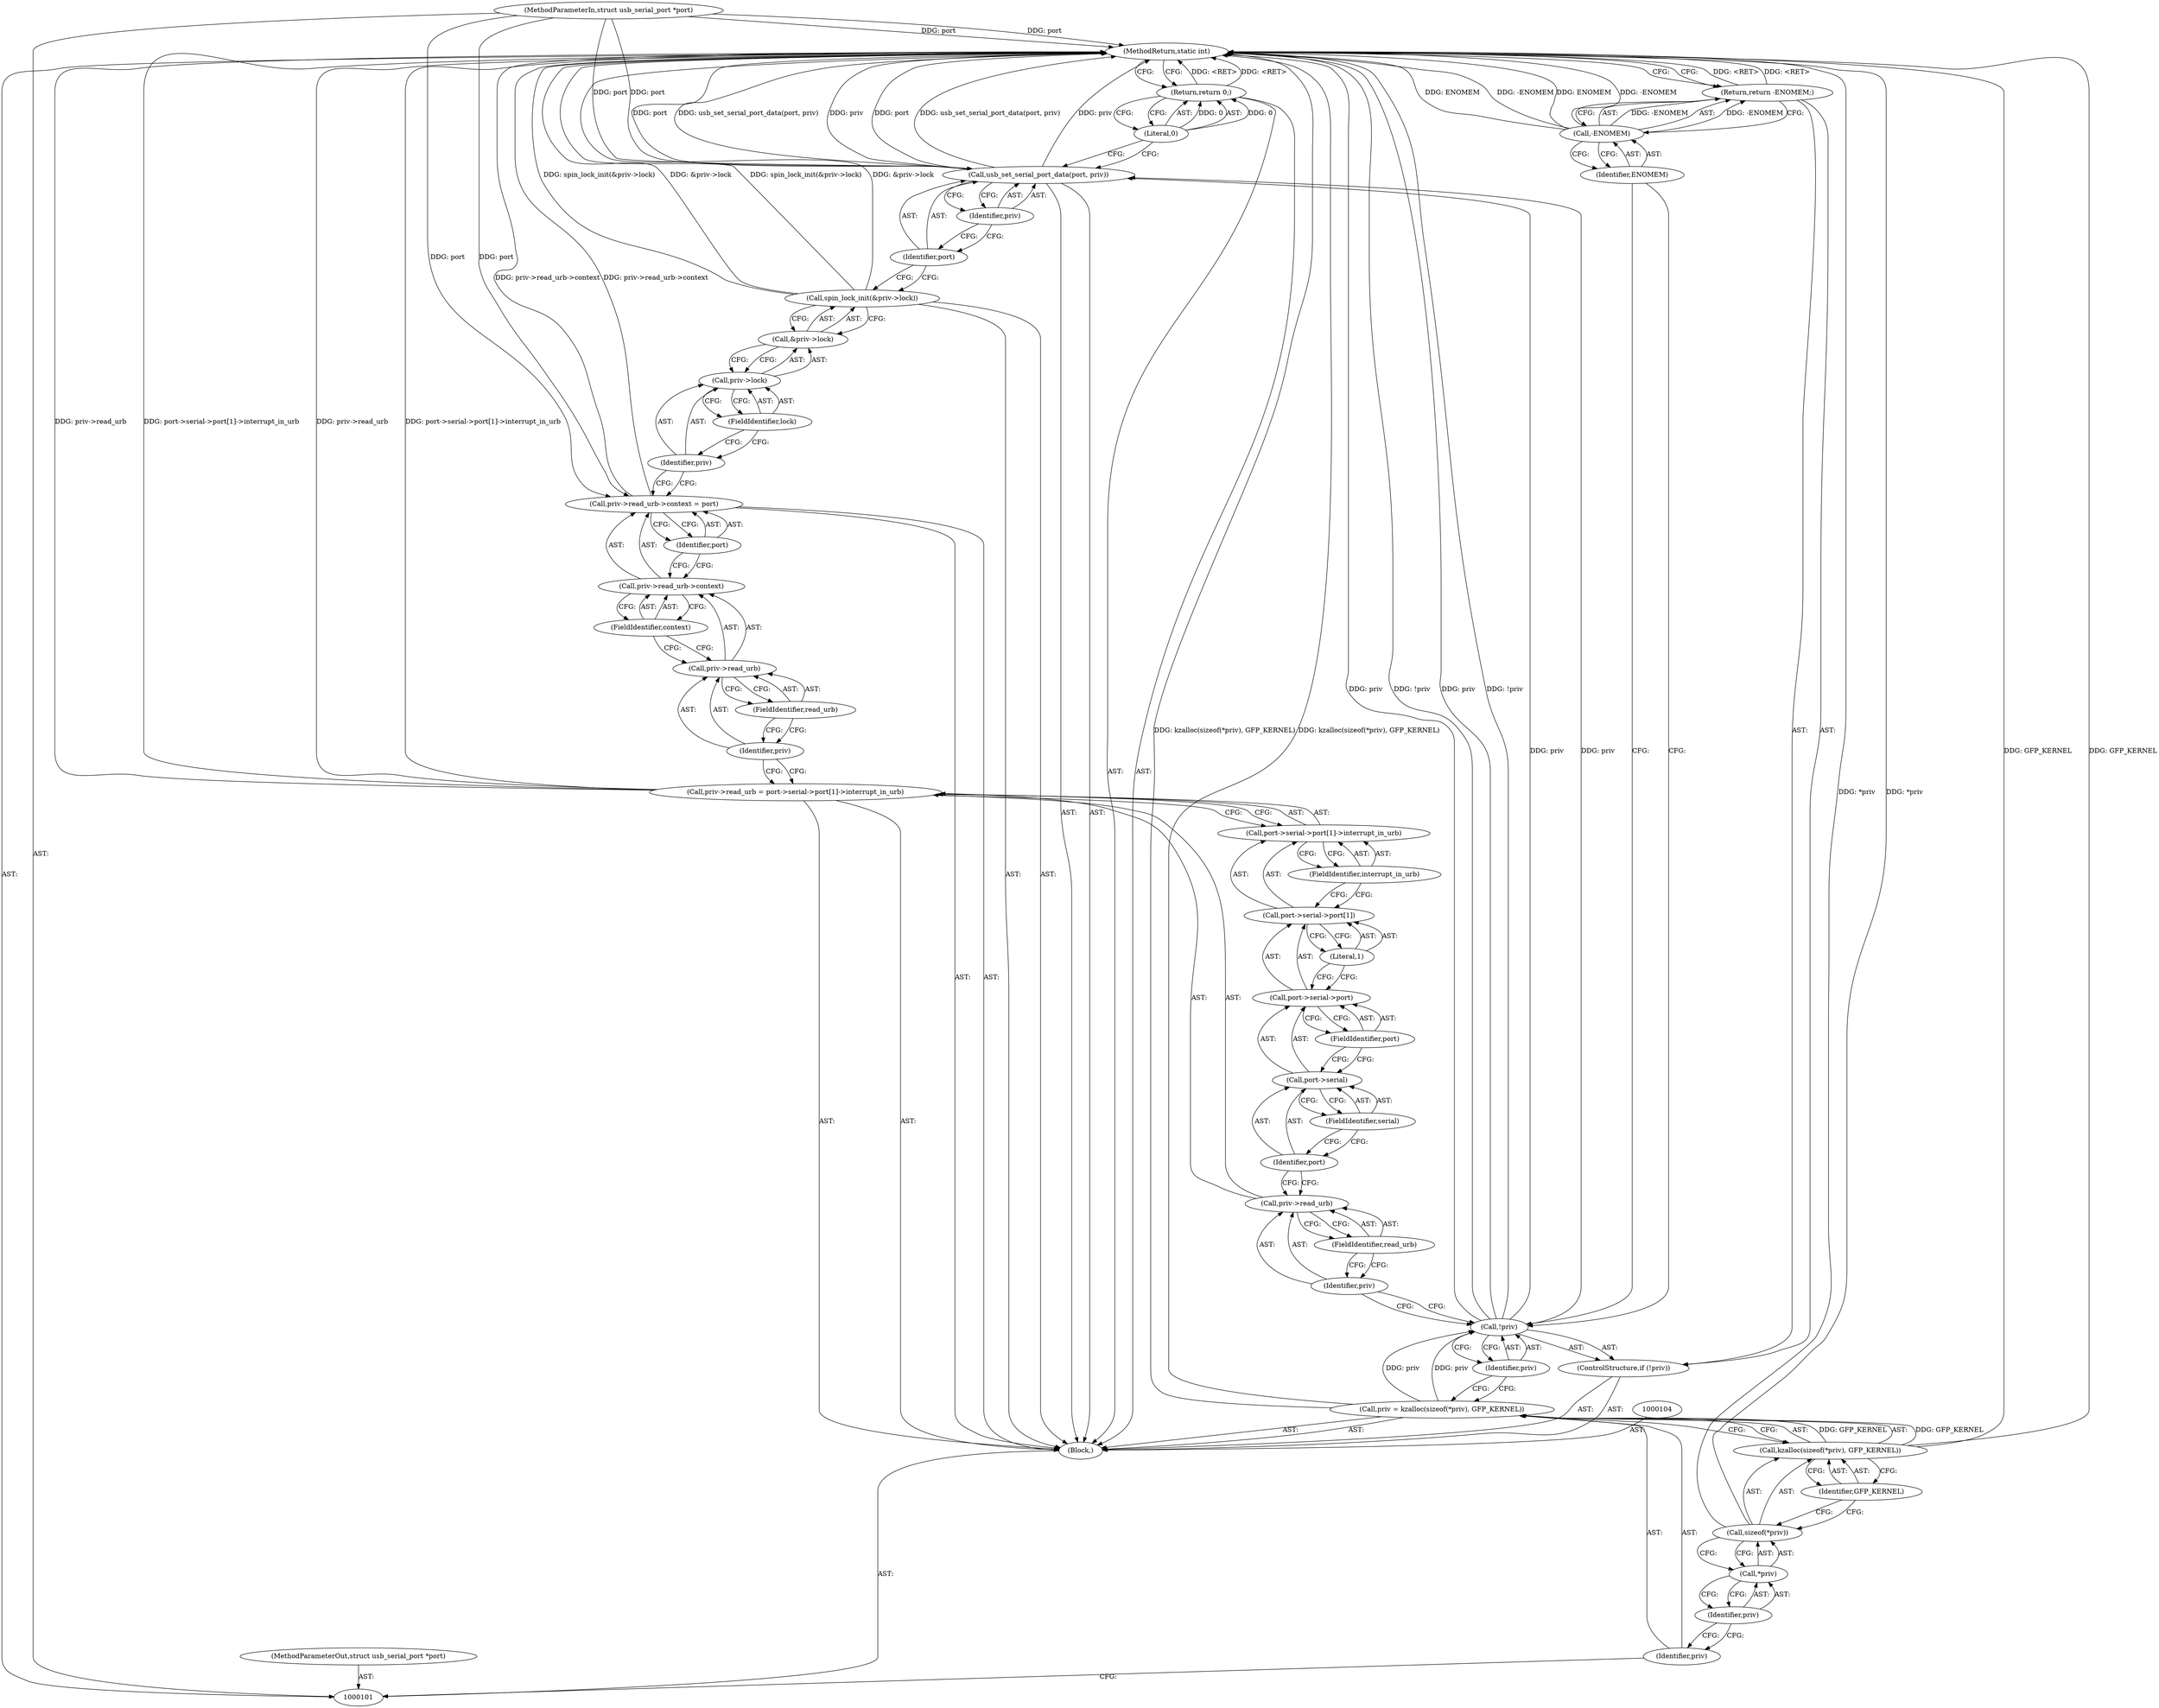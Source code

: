 digraph "1_linux_4e9a0b05257f29cf4b75f3209243ed71614d062e" {
"1000148" [label="(MethodReturn,static int)"];
"1000102" [label="(MethodParameterIn,struct usb_serial_port *port)"];
"1000205" [label="(MethodParameterOut,struct usb_serial_port *port)"];
"1000118" [label="(Call,priv->read_urb = port->serial->port[1]->interrupt_in_urb)"];
"1000119" [label="(Call,priv->read_urb)"];
"1000120" [label="(Identifier,priv)"];
"1000122" [label="(Call,port->serial->port[1]->interrupt_in_urb)"];
"1000123" [label="(Call,port->serial->port[1])"];
"1000124" [label="(Call,port->serial->port)"];
"1000125" [label="(Call,port->serial)"];
"1000126" [label="(Identifier,port)"];
"1000127" [label="(FieldIdentifier,serial)"];
"1000128" [label="(FieldIdentifier,port)"];
"1000129" [label="(Literal,1)"];
"1000130" [label="(FieldIdentifier,interrupt_in_urb)"];
"1000121" [label="(FieldIdentifier,read_urb)"];
"1000136" [label="(FieldIdentifier,context)"];
"1000131" [label="(Call,priv->read_urb->context = port)"];
"1000132" [label="(Call,priv->read_urb->context)"];
"1000133" [label="(Call,priv->read_urb)"];
"1000134" [label="(Identifier,priv)"];
"1000137" [label="(Identifier,port)"];
"1000135" [label="(FieldIdentifier,read_urb)"];
"1000139" [label="(Call,&priv->lock)"];
"1000140" [label="(Call,priv->lock)"];
"1000141" [label="(Identifier,priv)"];
"1000138" [label="(Call,spin_lock_init(&priv->lock))"];
"1000142" [label="(FieldIdentifier,lock)"];
"1000143" [label="(Call,usb_set_serial_port_data(port, priv))"];
"1000144" [label="(Identifier,port)"];
"1000145" [label="(Identifier,priv)"];
"1000146" [label="(Return,return 0;)"];
"1000147" [label="(Literal,0)"];
"1000103" [label="(Block,)"];
"1000108" [label="(Call,sizeof(*priv))"];
"1000105" [label="(Call,priv = kzalloc(sizeof(*priv), GFP_KERNEL))"];
"1000106" [label="(Identifier,priv)"];
"1000109" [label="(Call,*priv)"];
"1000110" [label="(Identifier,priv)"];
"1000111" [label="(Identifier,GFP_KERNEL)"];
"1000107" [label="(Call,kzalloc(sizeof(*priv), GFP_KERNEL))"];
"1000112" [label="(ControlStructure,if (!priv))"];
"1000113" [label="(Call,!priv)"];
"1000114" [label="(Identifier,priv)"];
"1000116" [label="(Call,-ENOMEM)"];
"1000117" [label="(Identifier,ENOMEM)"];
"1000115" [label="(Return,return -ENOMEM;)"];
"1000148" -> "1000101"  [label="AST: "];
"1000148" -> "1000115"  [label="CFG: "];
"1000148" -> "1000146"  [label="CFG: "];
"1000146" -> "1000148"  [label="DDG: <RET>"];
"1000116" -> "1000148"  [label="DDG: ENOMEM"];
"1000116" -> "1000148"  [label="DDG: -ENOMEM"];
"1000105" -> "1000148"  [label="DDG: kzalloc(sizeof(*priv), GFP_KERNEL)"];
"1000113" -> "1000148"  [label="DDG: priv"];
"1000113" -> "1000148"  [label="DDG: !priv"];
"1000143" -> "1000148"  [label="DDG: port"];
"1000143" -> "1000148"  [label="DDG: usb_set_serial_port_data(port, priv)"];
"1000143" -> "1000148"  [label="DDG: priv"];
"1000102" -> "1000148"  [label="DDG: port"];
"1000138" -> "1000148"  [label="DDG: spin_lock_init(&priv->lock)"];
"1000138" -> "1000148"  [label="DDG: &priv->lock"];
"1000118" -> "1000148"  [label="DDG: priv->read_urb"];
"1000118" -> "1000148"  [label="DDG: port->serial->port[1]->interrupt_in_urb"];
"1000108" -> "1000148"  [label="DDG: *priv"];
"1000131" -> "1000148"  [label="DDG: priv->read_urb->context"];
"1000107" -> "1000148"  [label="DDG: GFP_KERNEL"];
"1000115" -> "1000148"  [label="DDG: <RET>"];
"1000102" -> "1000101"  [label="AST: "];
"1000102" -> "1000148"  [label="DDG: port"];
"1000102" -> "1000131"  [label="DDG: port"];
"1000102" -> "1000143"  [label="DDG: port"];
"1000205" -> "1000101"  [label="AST: "];
"1000118" -> "1000103"  [label="AST: "];
"1000118" -> "1000122"  [label="CFG: "];
"1000119" -> "1000118"  [label="AST: "];
"1000122" -> "1000118"  [label="AST: "];
"1000134" -> "1000118"  [label="CFG: "];
"1000118" -> "1000148"  [label="DDG: priv->read_urb"];
"1000118" -> "1000148"  [label="DDG: port->serial->port[1]->interrupt_in_urb"];
"1000119" -> "1000118"  [label="AST: "];
"1000119" -> "1000121"  [label="CFG: "];
"1000120" -> "1000119"  [label="AST: "];
"1000121" -> "1000119"  [label="AST: "];
"1000126" -> "1000119"  [label="CFG: "];
"1000120" -> "1000119"  [label="AST: "];
"1000120" -> "1000113"  [label="CFG: "];
"1000121" -> "1000120"  [label="CFG: "];
"1000122" -> "1000118"  [label="AST: "];
"1000122" -> "1000130"  [label="CFG: "];
"1000123" -> "1000122"  [label="AST: "];
"1000130" -> "1000122"  [label="AST: "];
"1000118" -> "1000122"  [label="CFG: "];
"1000123" -> "1000122"  [label="AST: "];
"1000123" -> "1000129"  [label="CFG: "];
"1000124" -> "1000123"  [label="AST: "];
"1000129" -> "1000123"  [label="AST: "];
"1000130" -> "1000123"  [label="CFG: "];
"1000124" -> "1000123"  [label="AST: "];
"1000124" -> "1000128"  [label="CFG: "];
"1000125" -> "1000124"  [label="AST: "];
"1000128" -> "1000124"  [label="AST: "];
"1000129" -> "1000124"  [label="CFG: "];
"1000125" -> "1000124"  [label="AST: "];
"1000125" -> "1000127"  [label="CFG: "];
"1000126" -> "1000125"  [label="AST: "];
"1000127" -> "1000125"  [label="AST: "];
"1000128" -> "1000125"  [label="CFG: "];
"1000126" -> "1000125"  [label="AST: "];
"1000126" -> "1000119"  [label="CFG: "];
"1000127" -> "1000126"  [label="CFG: "];
"1000127" -> "1000125"  [label="AST: "];
"1000127" -> "1000126"  [label="CFG: "];
"1000125" -> "1000127"  [label="CFG: "];
"1000128" -> "1000124"  [label="AST: "];
"1000128" -> "1000125"  [label="CFG: "];
"1000124" -> "1000128"  [label="CFG: "];
"1000129" -> "1000123"  [label="AST: "];
"1000129" -> "1000124"  [label="CFG: "];
"1000123" -> "1000129"  [label="CFG: "];
"1000130" -> "1000122"  [label="AST: "];
"1000130" -> "1000123"  [label="CFG: "];
"1000122" -> "1000130"  [label="CFG: "];
"1000121" -> "1000119"  [label="AST: "];
"1000121" -> "1000120"  [label="CFG: "];
"1000119" -> "1000121"  [label="CFG: "];
"1000136" -> "1000132"  [label="AST: "];
"1000136" -> "1000133"  [label="CFG: "];
"1000132" -> "1000136"  [label="CFG: "];
"1000131" -> "1000103"  [label="AST: "];
"1000131" -> "1000137"  [label="CFG: "];
"1000132" -> "1000131"  [label="AST: "];
"1000137" -> "1000131"  [label="AST: "];
"1000141" -> "1000131"  [label="CFG: "];
"1000131" -> "1000148"  [label="DDG: priv->read_urb->context"];
"1000102" -> "1000131"  [label="DDG: port"];
"1000132" -> "1000131"  [label="AST: "];
"1000132" -> "1000136"  [label="CFG: "];
"1000133" -> "1000132"  [label="AST: "];
"1000136" -> "1000132"  [label="AST: "];
"1000137" -> "1000132"  [label="CFG: "];
"1000133" -> "1000132"  [label="AST: "];
"1000133" -> "1000135"  [label="CFG: "];
"1000134" -> "1000133"  [label="AST: "];
"1000135" -> "1000133"  [label="AST: "];
"1000136" -> "1000133"  [label="CFG: "];
"1000134" -> "1000133"  [label="AST: "];
"1000134" -> "1000118"  [label="CFG: "];
"1000135" -> "1000134"  [label="CFG: "];
"1000137" -> "1000131"  [label="AST: "];
"1000137" -> "1000132"  [label="CFG: "];
"1000131" -> "1000137"  [label="CFG: "];
"1000135" -> "1000133"  [label="AST: "];
"1000135" -> "1000134"  [label="CFG: "];
"1000133" -> "1000135"  [label="CFG: "];
"1000139" -> "1000138"  [label="AST: "];
"1000139" -> "1000140"  [label="CFG: "];
"1000140" -> "1000139"  [label="AST: "];
"1000138" -> "1000139"  [label="CFG: "];
"1000140" -> "1000139"  [label="AST: "];
"1000140" -> "1000142"  [label="CFG: "];
"1000141" -> "1000140"  [label="AST: "];
"1000142" -> "1000140"  [label="AST: "];
"1000139" -> "1000140"  [label="CFG: "];
"1000141" -> "1000140"  [label="AST: "];
"1000141" -> "1000131"  [label="CFG: "];
"1000142" -> "1000141"  [label="CFG: "];
"1000138" -> "1000103"  [label="AST: "];
"1000138" -> "1000139"  [label="CFG: "];
"1000139" -> "1000138"  [label="AST: "];
"1000144" -> "1000138"  [label="CFG: "];
"1000138" -> "1000148"  [label="DDG: spin_lock_init(&priv->lock)"];
"1000138" -> "1000148"  [label="DDG: &priv->lock"];
"1000142" -> "1000140"  [label="AST: "];
"1000142" -> "1000141"  [label="CFG: "];
"1000140" -> "1000142"  [label="CFG: "];
"1000143" -> "1000103"  [label="AST: "];
"1000143" -> "1000145"  [label="CFG: "];
"1000144" -> "1000143"  [label="AST: "];
"1000145" -> "1000143"  [label="AST: "];
"1000147" -> "1000143"  [label="CFG: "];
"1000143" -> "1000148"  [label="DDG: port"];
"1000143" -> "1000148"  [label="DDG: usb_set_serial_port_data(port, priv)"];
"1000143" -> "1000148"  [label="DDG: priv"];
"1000102" -> "1000143"  [label="DDG: port"];
"1000113" -> "1000143"  [label="DDG: priv"];
"1000144" -> "1000143"  [label="AST: "];
"1000144" -> "1000138"  [label="CFG: "];
"1000145" -> "1000144"  [label="CFG: "];
"1000145" -> "1000143"  [label="AST: "];
"1000145" -> "1000144"  [label="CFG: "];
"1000143" -> "1000145"  [label="CFG: "];
"1000146" -> "1000103"  [label="AST: "];
"1000146" -> "1000147"  [label="CFG: "];
"1000147" -> "1000146"  [label="AST: "];
"1000148" -> "1000146"  [label="CFG: "];
"1000146" -> "1000148"  [label="DDG: <RET>"];
"1000147" -> "1000146"  [label="DDG: 0"];
"1000147" -> "1000146"  [label="AST: "];
"1000147" -> "1000143"  [label="CFG: "];
"1000146" -> "1000147"  [label="CFG: "];
"1000147" -> "1000146"  [label="DDG: 0"];
"1000103" -> "1000101"  [label="AST: "];
"1000104" -> "1000103"  [label="AST: "];
"1000105" -> "1000103"  [label="AST: "];
"1000112" -> "1000103"  [label="AST: "];
"1000118" -> "1000103"  [label="AST: "];
"1000131" -> "1000103"  [label="AST: "];
"1000138" -> "1000103"  [label="AST: "];
"1000143" -> "1000103"  [label="AST: "];
"1000146" -> "1000103"  [label="AST: "];
"1000108" -> "1000107"  [label="AST: "];
"1000108" -> "1000109"  [label="CFG: "];
"1000109" -> "1000108"  [label="AST: "];
"1000111" -> "1000108"  [label="CFG: "];
"1000108" -> "1000148"  [label="DDG: *priv"];
"1000105" -> "1000103"  [label="AST: "];
"1000105" -> "1000107"  [label="CFG: "];
"1000106" -> "1000105"  [label="AST: "];
"1000107" -> "1000105"  [label="AST: "];
"1000114" -> "1000105"  [label="CFG: "];
"1000105" -> "1000148"  [label="DDG: kzalloc(sizeof(*priv), GFP_KERNEL)"];
"1000107" -> "1000105"  [label="DDG: GFP_KERNEL"];
"1000105" -> "1000113"  [label="DDG: priv"];
"1000106" -> "1000105"  [label="AST: "];
"1000106" -> "1000101"  [label="CFG: "];
"1000110" -> "1000106"  [label="CFG: "];
"1000109" -> "1000108"  [label="AST: "];
"1000109" -> "1000110"  [label="CFG: "];
"1000110" -> "1000109"  [label="AST: "];
"1000108" -> "1000109"  [label="CFG: "];
"1000110" -> "1000109"  [label="AST: "];
"1000110" -> "1000106"  [label="CFG: "];
"1000109" -> "1000110"  [label="CFG: "];
"1000111" -> "1000107"  [label="AST: "];
"1000111" -> "1000108"  [label="CFG: "];
"1000107" -> "1000111"  [label="CFG: "];
"1000107" -> "1000105"  [label="AST: "];
"1000107" -> "1000111"  [label="CFG: "];
"1000108" -> "1000107"  [label="AST: "];
"1000111" -> "1000107"  [label="AST: "];
"1000105" -> "1000107"  [label="CFG: "];
"1000107" -> "1000148"  [label="DDG: GFP_KERNEL"];
"1000107" -> "1000105"  [label="DDG: GFP_KERNEL"];
"1000112" -> "1000103"  [label="AST: "];
"1000113" -> "1000112"  [label="AST: "];
"1000115" -> "1000112"  [label="AST: "];
"1000113" -> "1000112"  [label="AST: "];
"1000113" -> "1000114"  [label="CFG: "];
"1000114" -> "1000113"  [label="AST: "];
"1000117" -> "1000113"  [label="CFG: "];
"1000120" -> "1000113"  [label="CFG: "];
"1000113" -> "1000148"  [label="DDG: priv"];
"1000113" -> "1000148"  [label="DDG: !priv"];
"1000105" -> "1000113"  [label="DDG: priv"];
"1000113" -> "1000143"  [label="DDG: priv"];
"1000114" -> "1000113"  [label="AST: "];
"1000114" -> "1000105"  [label="CFG: "];
"1000113" -> "1000114"  [label="CFG: "];
"1000116" -> "1000115"  [label="AST: "];
"1000116" -> "1000117"  [label="CFG: "];
"1000117" -> "1000116"  [label="AST: "];
"1000115" -> "1000116"  [label="CFG: "];
"1000116" -> "1000148"  [label="DDG: ENOMEM"];
"1000116" -> "1000148"  [label="DDG: -ENOMEM"];
"1000116" -> "1000115"  [label="DDG: -ENOMEM"];
"1000117" -> "1000116"  [label="AST: "];
"1000117" -> "1000113"  [label="CFG: "];
"1000116" -> "1000117"  [label="CFG: "];
"1000115" -> "1000112"  [label="AST: "];
"1000115" -> "1000116"  [label="CFG: "];
"1000116" -> "1000115"  [label="AST: "];
"1000148" -> "1000115"  [label="CFG: "];
"1000115" -> "1000148"  [label="DDG: <RET>"];
"1000116" -> "1000115"  [label="DDG: -ENOMEM"];
}
